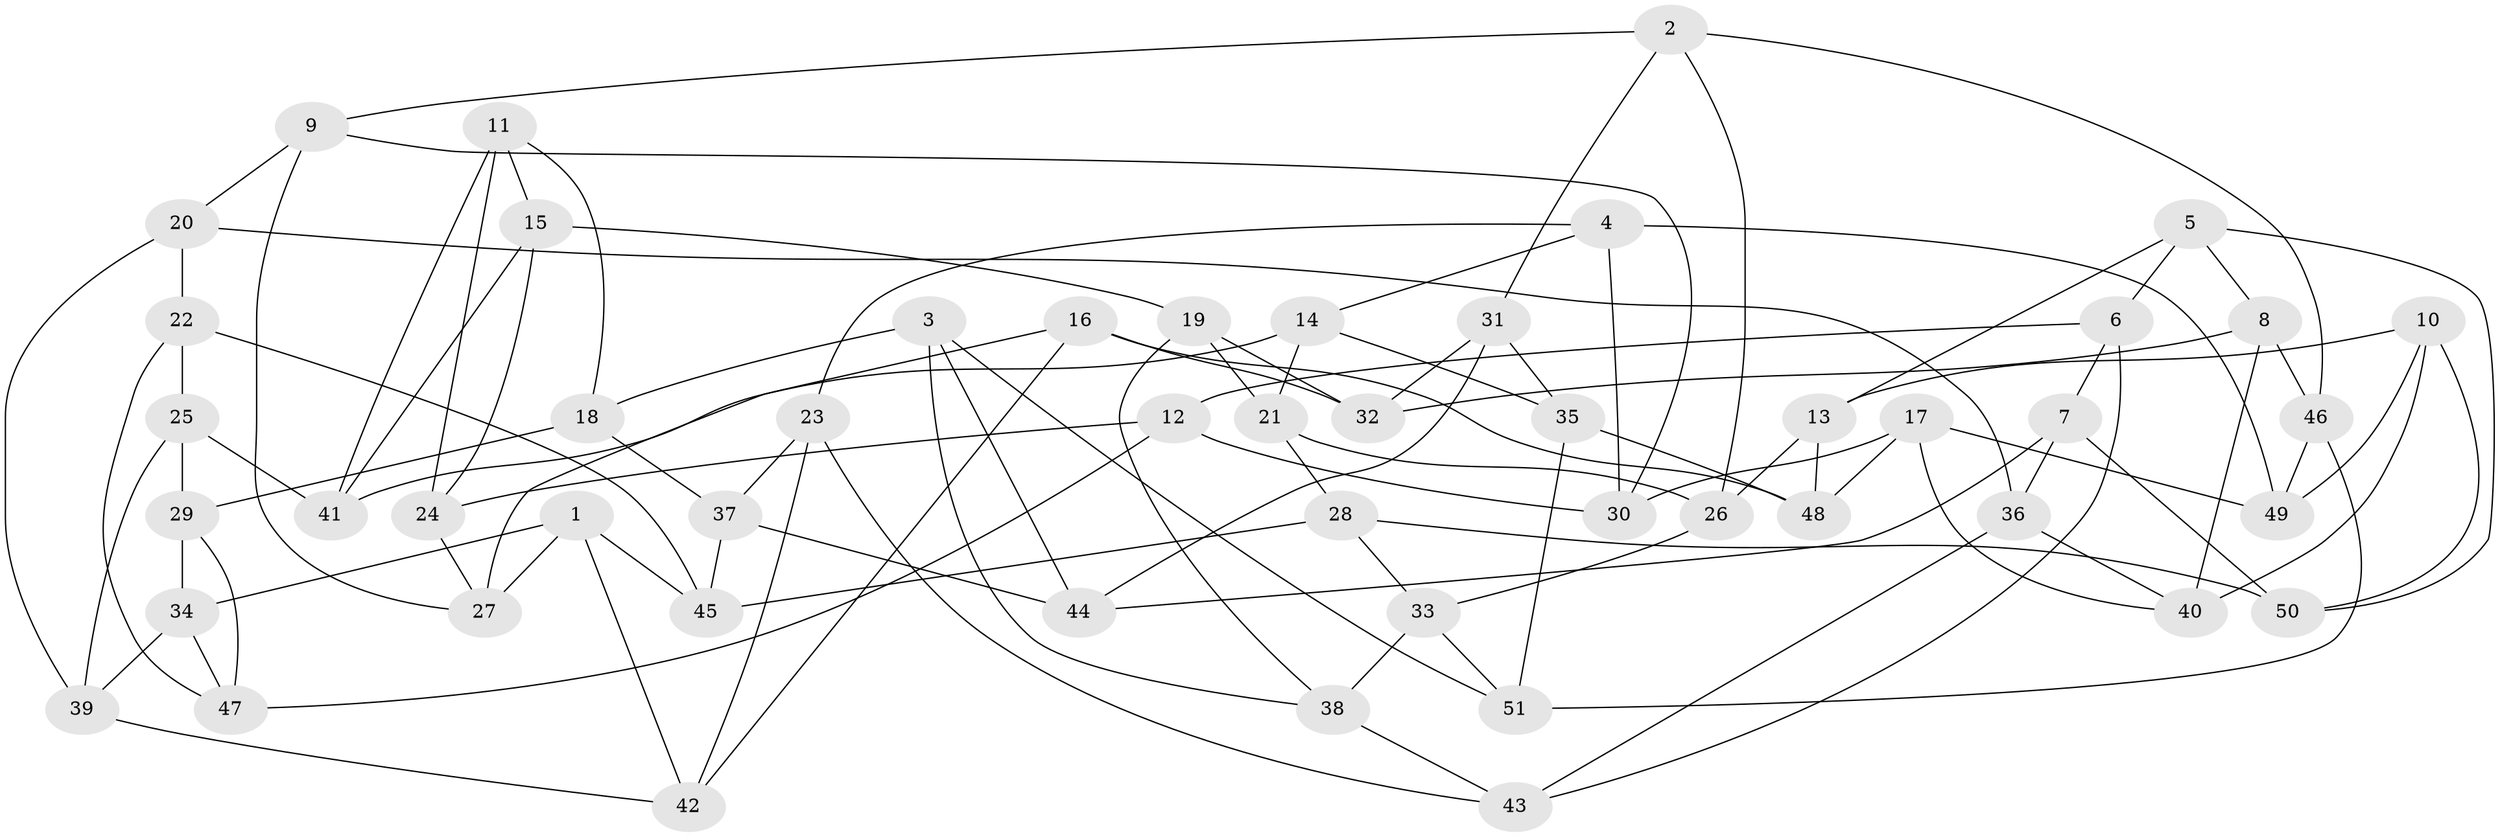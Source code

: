 // Generated by graph-tools (version 1.1) at 2025/03/03/09/25 03:03:06]
// undirected, 51 vertices, 102 edges
graph export_dot {
graph [start="1"]
  node [color=gray90,style=filled];
  1;
  2;
  3;
  4;
  5;
  6;
  7;
  8;
  9;
  10;
  11;
  12;
  13;
  14;
  15;
  16;
  17;
  18;
  19;
  20;
  21;
  22;
  23;
  24;
  25;
  26;
  27;
  28;
  29;
  30;
  31;
  32;
  33;
  34;
  35;
  36;
  37;
  38;
  39;
  40;
  41;
  42;
  43;
  44;
  45;
  46;
  47;
  48;
  49;
  50;
  51;
  1 -- 45;
  1 -- 34;
  1 -- 42;
  1 -- 27;
  2 -- 26;
  2 -- 9;
  2 -- 46;
  2 -- 31;
  3 -- 18;
  3 -- 38;
  3 -- 44;
  3 -- 51;
  4 -- 23;
  4 -- 30;
  4 -- 14;
  4 -- 49;
  5 -- 13;
  5 -- 6;
  5 -- 50;
  5 -- 8;
  6 -- 43;
  6 -- 12;
  6 -- 7;
  7 -- 36;
  7 -- 44;
  7 -- 50;
  8 -- 32;
  8 -- 46;
  8 -- 40;
  9 -- 27;
  9 -- 20;
  9 -- 30;
  10 -- 40;
  10 -- 49;
  10 -- 50;
  10 -- 13;
  11 -- 18;
  11 -- 41;
  11 -- 15;
  11 -- 24;
  12 -- 30;
  12 -- 47;
  12 -- 24;
  13 -- 26;
  13 -- 48;
  14 -- 35;
  14 -- 41;
  14 -- 21;
  15 -- 41;
  15 -- 19;
  15 -- 24;
  16 -- 27;
  16 -- 32;
  16 -- 42;
  16 -- 48;
  17 -- 40;
  17 -- 48;
  17 -- 30;
  17 -- 49;
  18 -- 37;
  18 -- 29;
  19 -- 32;
  19 -- 38;
  19 -- 21;
  20 -- 22;
  20 -- 36;
  20 -- 39;
  21 -- 28;
  21 -- 26;
  22 -- 47;
  22 -- 25;
  22 -- 45;
  23 -- 43;
  23 -- 42;
  23 -- 37;
  24 -- 27;
  25 -- 29;
  25 -- 41;
  25 -- 39;
  26 -- 33;
  28 -- 45;
  28 -- 33;
  28 -- 50;
  29 -- 47;
  29 -- 34;
  31 -- 35;
  31 -- 32;
  31 -- 44;
  33 -- 51;
  33 -- 38;
  34 -- 47;
  34 -- 39;
  35 -- 51;
  35 -- 48;
  36 -- 43;
  36 -- 40;
  37 -- 44;
  37 -- 45;
  38 -- 43;
  39 -- 42;
  46 -- 51;
  46 -- 49;
}
